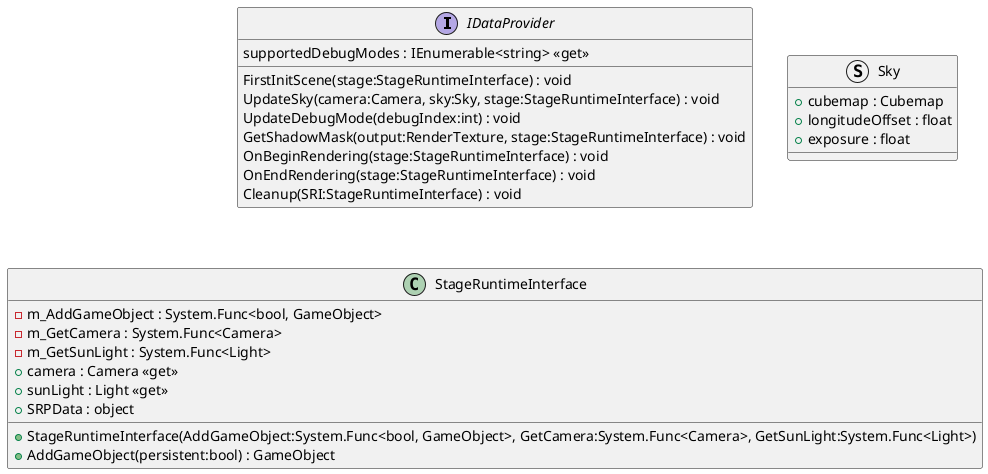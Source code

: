 @startuml
interface IDataProvider {
    FirstInitScene(stage:StageRuntimeInterface) : void
    UpdateSky(camera:Camera, sky:Sky, stage:StageRuntimeInterface) : void
    supportedDebugModes : IEnumerable<string> <<get>>
    UpdateDebugMode(debugIndex:int) : void
    GetShadowMask(output:RenderTexture, stage:StageRuntimeInterface) : void
    OnBeginRendering(stage:StageRuntimeInterface) : void
    OnEndRendering(stage:StageRuntimeInterface) : void
    Cleanup(SRI:StageRuntimeInterface) : void
}
struct Sky {
    + cubemap : Cubemap
    + longitudeOffset : float
    + exposure : float
}
class StageRuntimeInterface {
    - m_AddGameObject : System.Func<bool, GameObject>
    - m_GetCamera : System.Func<Camera>
    - m_GetSunLight : System.Func<Light>
    + StageRuntimeInterface(AddGameObject:System.Func<bool, GameObject>, GetCamera:System.Func<Camera>, GetSunLight:System.Func<Light>)
    + AddGameObject(persistent:bool) : GameObject
    + camera : Camera <<get>>
    + sunLight : Light <<get>>
    + SRPData : object
}
@enduml

